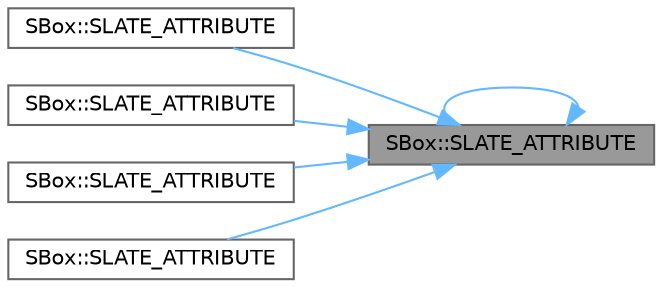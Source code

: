digraph "SBox::SLATE_ATTRIBUTE"
{
 // INTERACTIVE_SVG=YES
 // LATEX_PDF_SIZE
  bgcolor="transparent";
  edge [fontname=Helvetica,fontsize=10,labelfontname=Helvetica,labelfontsize=10];
  node [fontname=Helvetica,fontsize=10,shape=box,height=0.2,width=0.4];
  rankdir="RL";
  Node1 [id="Node000001",label="SBox::SLATE_ATTRIBUTE",height=0.2,width=0.4,color="gray40", fillcolor="grey60", style="filled", fontcolor="black",tooltip="Padding between the SBox and the content that it presents."];
  Node1 -> Node1 [id="edge1_Node000001_Node000001",dir="back",color="steelblue1",style="solid",tooltip=" "];
  Node1 -> Node2 [id="edge2_Node000001_Node000002",dir="back",color="steelblue1",style="solid",tooltip=" "];
  Node2 [id="Node000002",label="SBox::SLATE_ATTRIBUTE",height=0.2,width=0.4,color="grey40", fillcolor="white", style="filled",URL="$d8/df4/classSBox.html#a46e2e2195763181647d3bfb1b47a0f06",tooltip="When specified, will report the MaxDesiredWidth if smaller than the content's desired width."];
  Node1 -> Node3 [id="edge3_Node000001_Node000003",dir="back",color="steelblue1",style="solid",tooltip=" "];
  Node3 [id="Node000003",label="SBox::SLATE_ATTRIBUTE",height=0.2,width=0.4,color="grey40", fillcolor="white", style="filled",URL="$d8/df4/classSBox.html#a1164dba9c8e9eb1a73ef95265b192e3d",tooltip=" "];
  Node1 -> Node4 [id="edge4_Node000001_Node000004",dir="back",color="steelblue1",style="solid",tooltip=" "];
  Node4 [id="Node000004",label="SBox::SLATE_ATTRIBUTE",height=0.2,width=0.4,color="grey40", fillcolor="white", style="filled",URL="$d8/df4/classSBox.html#a121a81023a7d4237726f6e7e6709fab3",tooltip="When specified, will report the MinDesiredWidth if larger than the content's desired width."];
  Node1 -> Node5 [id="edge5_Node000001_Node000005",dir="back",color="steelblue1",style="solid",tooltip=" "];
  Node5 [id="Node000005",label="SBox::SLATE_ATTRIBUTE",height=0.2,width=0.4,color="grey40", fillcolor="white", style="filled",URL="$d8/df4/classSBox.html#acd6aaaeb561361e59a80a8dd0fd2485d",tooltip="When specified, ignore the content's desired size and report the WidthOverride as the Box's desired w..."];
}
